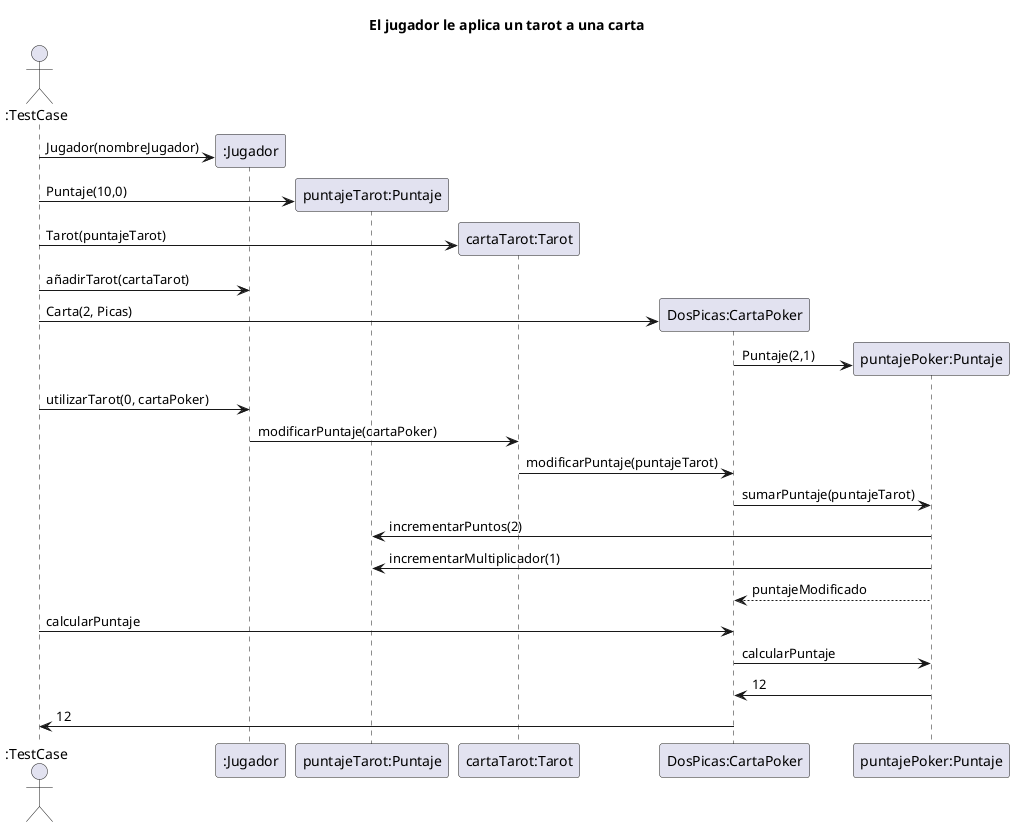 @startuml
'https://plantuml.com/sequence-diagram

title El jugador le aplica un tarot a una carta

actor ":TestCase" as user
participant ":Jugador" as jugador
participant "puntajeTarot:Puntaje" as puntajeTarot
participant "cartaTarot:Tarot" as tarot
participant "DosPicas:CartaPoker" as carta
participant "puntajePoker:Puntaje" as puntajePoker


user -> jugador**: Jugador(nombreJugador)
user -> puntajeTarot**: Puntaje(10,0)
user -> tarot**: Tarot(puntajeTarot)
user -> jugador: añadirTarot(cartaTarot)
user -> carta**: Carta(2, Picas)
carta -> puntajePoker**: Puntaje(2,1)

user -> jugador: utilizarTarot(0, cartaPoker)
jugador -> tarot: modificarPuntaje(cartaPoker)
tarot -> carta: modificarPuntaje(puntajeTarot)
carta -> puntajePoker: sumarPuntaje(puntajeTarot)
puntajePoker -> puntajeTarot: incrementarPuntos(2)
puntajePoker -> puntajeTarot: incrementarMultiplicador(1)
puntajePoker --> carta: puntajeModificado

user -> carta: calcularPuntaje
carta -> puntajePoker: calcularPuntaje
puntajePoker -> carta: 12
carta -> user: 12

@enduml